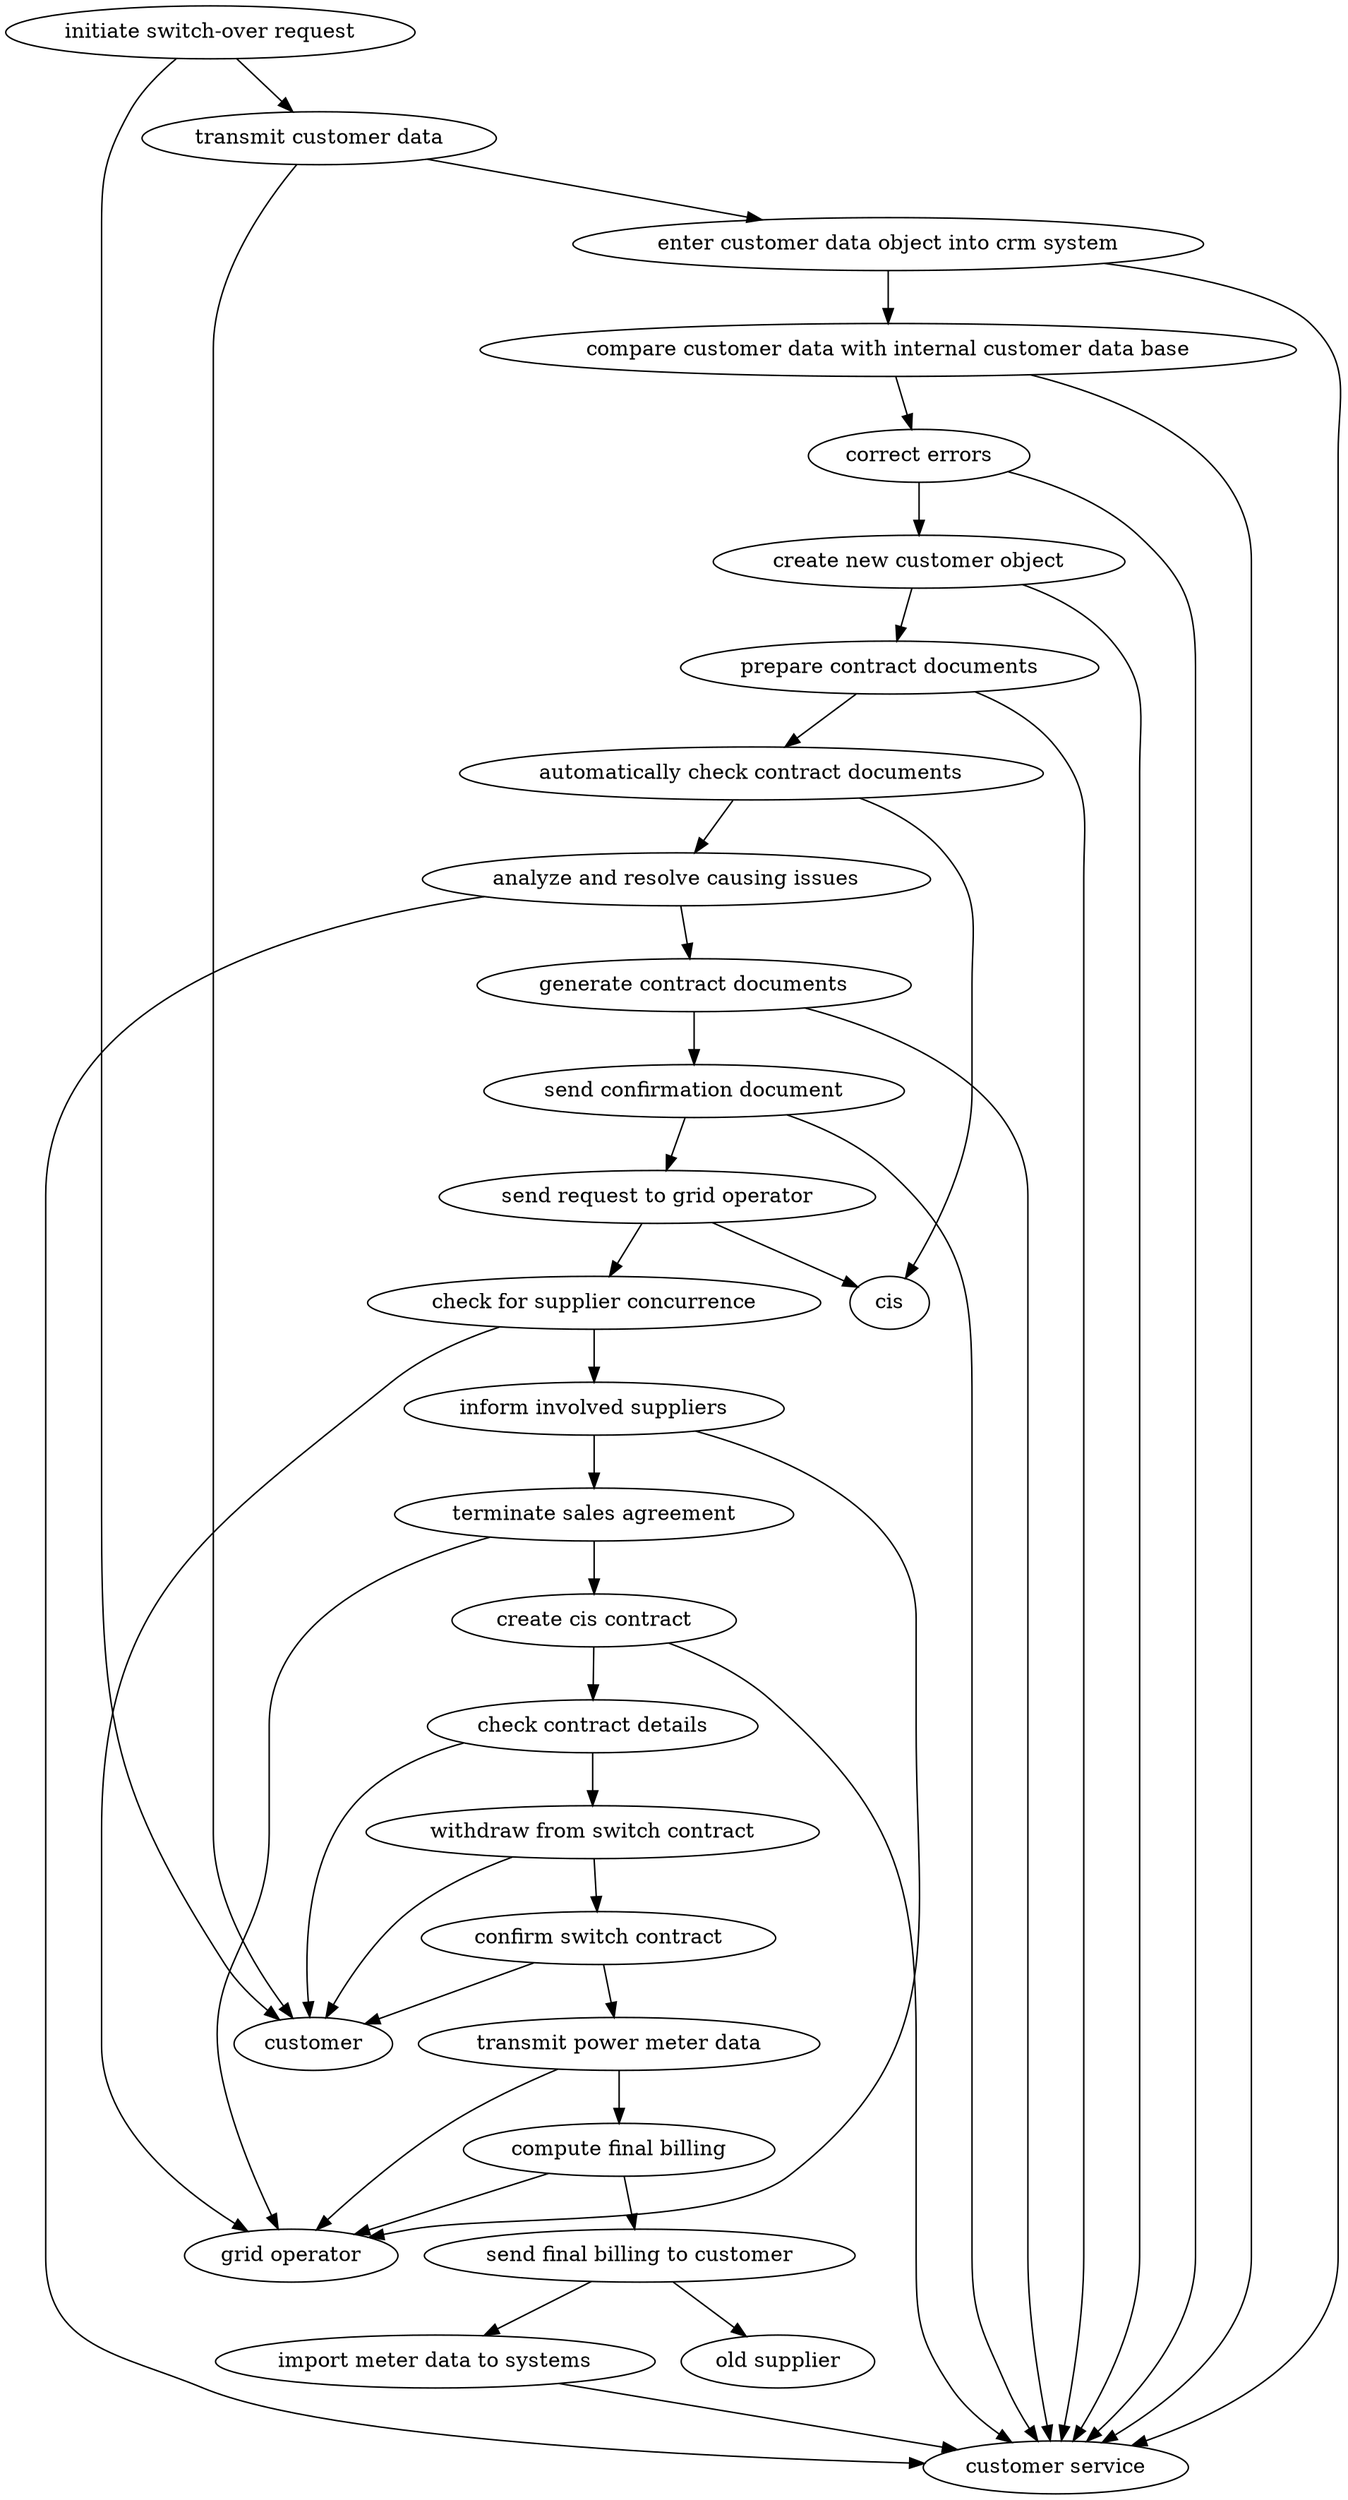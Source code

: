 strict digraph "doc-2.2" {
	graph [name="doc-2.2"];
	"initiate switch-over request"	[attrs="{'type': 'Activity', 'label': 'initiate switch-over request'}"];
	"transmit customer data"	[attrs="{'type': 'Activity', 'label': 'transmit customer data'}"];
	"initiate switch-over request" -> "transmit customer data"	[attrs="{'type': 'flow', 'label': 'flow'}"];
	customer	[attrs="{'type': 'Actor', 'label': 'customer'}"];
	"initiate switch-over request" -> customer	[attrs="{'type': 'actor performer', 'label': 'actor performer'}"];
	"enter customer data object into crm system"	[attrs="{'type': 'Activity', 'label': 'enter customer data object into crm system'}"];
	"transmit customer data" -> "enter customer data object into crm system"	[attrs="{'type': 'flow', 'label': 'flow'}"];
	"transmit customer data" -> customer	[attrs="{'type': 'actor performer', 'label': 'actor performer'}"];
	"compare customer data with internal customer data base"	[attrs="{'type': 'Activity', 'label': 'compare customer data with internal customer data base'}"];
	"enter customer data object into crm system" -> "compare customer data with internal customer data base"	[attrs="{'type': 'flow', 'label': 'flow'}"];
	"customer service"	[attrs="{'type': 'Actor', 'label': 'customer service'}"];
	"enter customer data object into crm system" -> "customer service"	[attrs="{'type': 'actor performer', 'label': 'actor performer'}"];
	"correct errors"	[attrs="{'type': 'Activity', 'label': 'correct errors'}"];
	"compare customer data with internal customer data base" -> "correct errors"	[attrs="{'type': 'flow', 'label': 'flow'}"];
	"compare customer data with internal customer data base" -> "customer service"	[attrs="{'type': 'actor performer', 'label': 'actor performer'}"];
	"create new customer object"	[attrs="{'type': 'Activity', 'label': 'create new customer object'}"];
	"correct errors" -> "create new customer object"	[attrs="{'type': 'flow', 'label': 'flow'}"];
	"correct errors" -> "customer service"	[attrs="{'type': 'actor performer', 'label': 'actor performer'}"];
	"prepare contract documents"	[attrs="{'type': 'Activity', 'label': 'prepare contract documents'}"];
	"create new customer object" -> "prepare contract documents"	[attrs="{'type': 'flow', 'label': 'flow'}"];
	"create new customer object" -> "customer service"	[attrs="{'type': 'actor performer', 'label': 'actor performer'}"];
	"automatically check contract documents"	[attrs="{'type': 'Activity', 'label': 'automatically check contract documents'}"];
	"prepare contract documents" -> "automatically check contract documents"	[attrs="{'type': 'flow', 'label': 'flow'}"];
	"prepare contract documents" -> "customer service"	[attrs="{'type': 'actor performer', 'label': 'actor performer'}"];
	"analyze and resolve causing issues"	[attrs="{'type': 'Activity', 'label': 'analyze and resolve causing issues'}"];
	"automatically check contract documents" -> "analyze and resolve causing issues"	[attrs="{'type': 'flow', 'label': 'flow'}"];
	cis	[attrs="{'type': 'Actor', 'label': 'cis'}"];
	"automatically check contract documents" -> cis	[attrs="{'type': 'actor performer', 'label': 'actor performer'}"];
	"generate contract documents"	[attrs="{'type': 'Activity', 'label': 'generate contract documents'}"];
	"analyze and resolve causing issues" -> "generate contract documents"	[attrs="{'type': 'flow', 'label': 'flow'}"];
	"analyze and resolve causing issues" -> "customer service"	[attrs="{'type': 'actor performer', 'label': 'actor performer'}"];
	"send confirmation document"	[attrs="{'type': 'Activity', 'label': 'send confirmation document'}"];
	"generate contract documents" -> "send confirmation document"	[attrs="{'type': 'flow', 'label': 'flow'}"];
	"generate contract documents" -> "customer service"	[attrs="{'type': 'actor performer', 'label': 'actor performer'}"];
	"send request to grid operator"	[attrs="{'type': 'Activity', 'label': 'send request to grid operator'}"];
	"send confirmation document" -> "send request to grid operator"	[attrs="{'type': 'flow', 'label': 'flow'}"];
	"send confirmation document" -> "customer service"	[attrs="{'type': 'actor performer', 'label': 'actor performer'}"];
	"check for supplier concurrence"	[attrs="{'type': 'Activity', 'label': 'check for supplier concurrence'}"];
	"send request to grid operator" -> "check for supplier concurrence"	[attrs="{'type': 'flow', 'label': 'flow'}"];
	"send request to grid operator" -> cis	[attrs="{'type': 'actor performer', 'label': 'actor performer'}"];
	"inform involved suppliers"	[attrs="{'type': 'Activity', 'label': 'inform involved suppliers'}"];
	"check for supplier concurrence" -> "inform involved suppliers"	[attrs="{'type': 'flow', 'label': 'flow'}"];
	"grid operator"	[attrs="{'type': 'Actor', 'label': 'grid operator'}"];
	"check for supplier concurrence" -> "grid operator"	[attrs="{'type': 'actor performer', 'label': 'actor performer'}"];
	"terminate sales agreement"	[attrs="{'type': 'Activity', 'label': 'terminate sales agreement'}"];
	"inform involved suppliers" -> "terminate sales agreement"	[attrs="{'type': 'flow', 'label': 'flow'}"];
	"inform involved suppliers" -> "grid operator"	[attrs="{'type': 'actor performer', 'label': 'actor performer'}"];
	"create cis contract"	[attrs="{'type': 'Activity', 'label': 'create cis contract'}"];
	"terminate sales agreement" -> "create cis contract"	[attrs="{'type': 'flow', 'label': 'flow'}"];
	"terminate sales agreement" -> "grid operator"	[attrs="{'type': 'actor performer', 'label': 'actor performer'}"];
	"check contract details"	[attrs="{'type': 'Activity', 'label': 'check contract details'}"];
	"create cis contract" -> "check contract details"	[attrs="{'type': 'flow', 'label': 'flow'}"];
	"create cis contract" -> "customer service"	[attrs="{'type': 'actor performer', 'label': 'actor performer'}"];
	"withdraw from switch contract"	[attrs="{'type': 'Activity', 'label': 'withdraw from switch contract'}"];
	"check contract details" -> "withdraw from switch contract"	[attrs="{'type': 'flow', 'label': 'flow'}"];
	"check contract details" -> customer	[attrs="{'type': 'actor performer', 'label': 'actor performer'}"];
	"confirm switch contract"	[attrs="{'type': 'Activity', 'label': 'confirm switch contract'}"];
	"withdraw from switch contract" -> "confirm switch contract"	[attrs="{'type': 'flow', 'label': 'flow'}"];
	"withdraw from switch contract" -> customer	[attrs="{'type': 'actor performer', 'label': 'actor performer'}"];
	"transmit power meter data"	[attrs="{'type': 'Activity', 'label': 'transmit power meter data'}"];
	"confirm switch contract" -> "transmit power meter data"	[attrs="{'type': 'flow', 'label': 'flow'}"];
	"confirm switch contract" -> customer	[attrs="{'type': 'actor performer', 'label': 'actor performer'}"];
	"compute final billing"	[attrs="{'type': 'Activity', 'label': 'compute final billing'}"];
	"transmit power meter data" -> "compute final billing"	[attrs="{'type': 'flow', 'label': 'flow'}"];
	"transmit power meter data" -> "grid operator"	[attrs="{'type': 'actor performer', 'label': 'actor performer'}"];
	"send final billing to customer"	[attrs="{'type': 'Activity', 'label': 'send final billing to customer'}"];
	"compute final billing" -> "send final billing to customer"	[attrs="{'type': 'flow', 'label': 'flow'}"];
	"compute final billing" -> "grid operator"	[attrs="{'type': 'actor performer', 'label': 'actor performer'}"];
	"import meter data to systems"	[attrs="{'type': 'Activity', 'label': 'import meter data to systems'}"];
	"send final billing to customer" -> "import meter data to systems"	[attrs="{'type': 'flow', 'label': 'flow'}"];
	"old supplier"	[attrs="{'type': 'Actor', 'label': 'old supplier'}"];
	"send final billing to customer" -> "old supplier"	[attrs="{'type': 'actor performer', 'label': 'actor performer'}"];
	"import meter data to systems" -> "customer service"	[attrs="{'type': 'actor performer', 'label': 'actor performer'}"];
}
